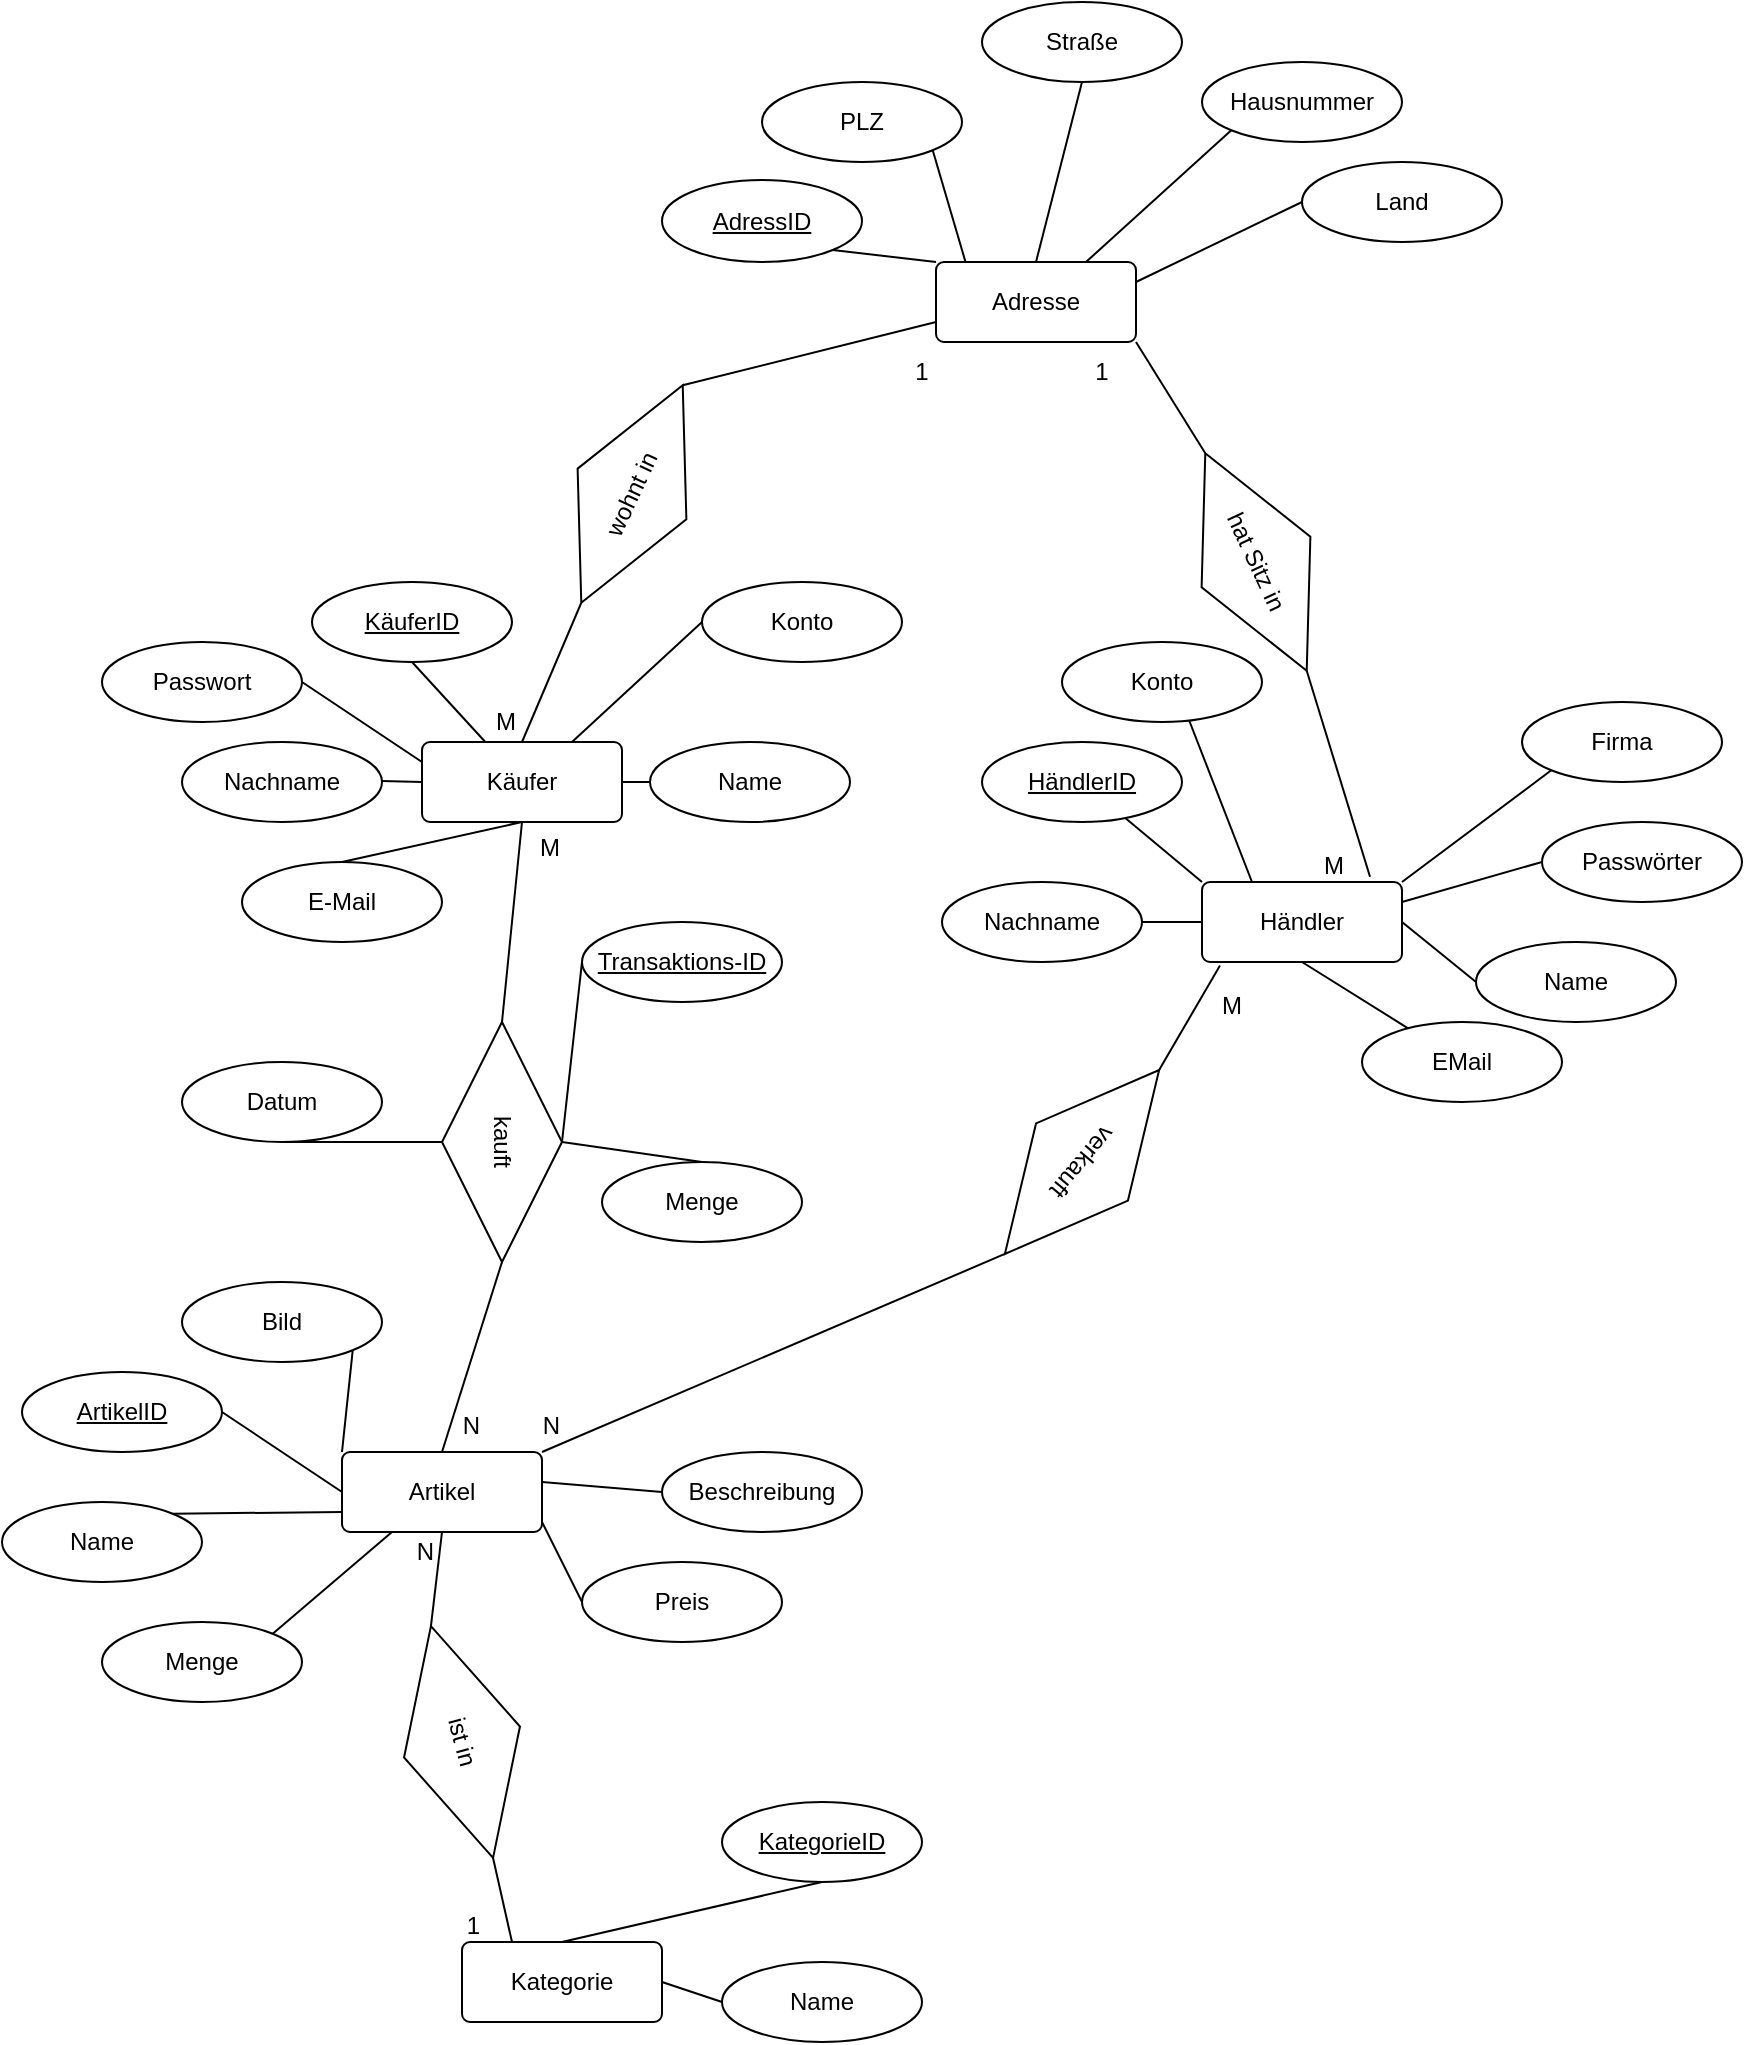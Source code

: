 <mxfile>
    <diagram id="0DJwSqygSDczp51aFfB6" name="Seite-1">
        <mxGraphModel dx="690" dy="2154" grid="1" gridSize="10" guides="1" tooltips="1" connect="1" arrows="1" fold="1" page="1" pageScale="1" pageWidth="827" pageHeight="1169" math="0" shadow="0">
            <root>
                <mxCell id="0"/>
                <mxCell id="1" parent="0"/>
                <mxCell id="Y4FF3pj_OtxqXjodN5GV-1" value="Händler" style="rounded=1;arcSize=10;whiteSpace=wrap;html=1;align=center;" parent="1" vertex="1">
                    <mxGeometry x="690" y="260" width="100" height="40" as="geometry"/>
                </mxCell>
                <mxCell id="Y4FF3pj_OtxqXjodN5GV-2" value="Käufer" style="rounded=1;arcSize=10;whiteSpace=wrap;html=1;align=center;" parent="1" vertex="1">
                    <mxGeometry x="300" y="190" width="100" height="40" as="geometry"/>
                </mxCell>
                <mxCell id="Y4FF3pj_OtxqXjodN5GV-4" value="Artikel" style="rounded=1;arcSize=10;whiteSpace=wrap;html=1;align=center;" parent="1" vertex="1">
                    <mxGeometry x="260" y="545" width="100" height="40" as="geometry"/>
                </mxCell>
                <mxCell id="Y4FF3pj_OtxqXjodN5GV-5" value="Kategorie" style="rounded=1;arcSize=10;whiteSpace=wrap;html=1;align=center;" parent="1" vertex="1">
                    <mxGeometry x="320" y="790" width="100" height="40" as="geometry"/>
                </mxCell>
                <mxCell id="Y4FF3pj_OtxqXjodN5GV-6" value="E-Mail" style="ellipse;whiteSpace=wrap;html=1;align=center;" parent="1" vertex="1">
                    <mxGeometry x="210" y="250" width="100" height="40" as="geometry"/>
                </mxCell>
                <mxCell id="Y4FF3pj_OtxqXjodN5GV-7" value="KäuferID" style="ellipse;whiteSpace=wrap;html=1;align=center;fontStyle=4;" parent="1" vertex="1">
                    <mxGeometry x="245" y="110" width="100" height="40" as="geometry"/>
                </mxCell>
                <mxCell id="Y4FF3pj_OtxqXjodN5GV-9" value="EMail" style="ellipse;whiteSpace=wrap;html=1;align=center;" parent="1" vertex="1">
                    <mxGeometry x="770" y="330" width="100" height="40" as="geometry"/>
                </mxCell>
                <mxCell id="Y4FF3pj_OtxqXjodN5GV-10" value="Name" style="ellipse;whiteSpace=wrap;html=1;align=center;" parent="1" vertex="1">
                    <mxGeometry x="414" y="190" width="100" height="40" as="geometry"/>
                </mxCell>
                <mxCell id="Y4FF3pj_OtxqXjodN5GV-11" value="Nachname" style="ellipse;whiteSpace=wrap;html=1;align=center;" parent="1" vertex="1">
                    <mxGeometry x="180" y="190" width="100" height="40" as="geometry"/>
                </mxCell>
                <mxCell id="Y4FF3pj_OtxqXjodN5GV-12" value="Firma&lt;span style=&quot;color: rgba(0, 0, 0, 0); font-family: monospace; font-size: 0px; text-align: start;&quot;&gt;%3CmxGraphModel%3E%3Croot%3E%3CmxCell%20id%3D%220%22%2F%3E%3CmxCell%20id%3D%221%22%20parent%3D%220%22%2F%3E%3CmxCell%20id%3D%222%22%20value%3D%22E-Mail%22%20style%3D%22ellipse%3BwhiteSpace%3Dwrap%3Bhtml%3D1%3Balign%3Dcenter%3B%22%20vertex%3D%221%22%20parent%3D%221%22%3E%3CmxGeometry%20x%3D%22300%22%20y%3D%22250%22%20width%3D%22100%22%20height%3D%2240%22%20as%3D%22geometry%22%2F%3E%3C%2FmxCell%3E%3C%2Froot%3E%3C%2FmxGraphModel%3E&lt;/span&gt;" style="ellipse;whiteSpace=wrap;html=1;align=center;" parent="1" vertex="1">
                    <mxGeometry x="850" y="170" width="100" height="40" as="geometry"/>
                </mxCell>
                <mxCell id="Y4FF3pj_OtxqXjodN5GV-16" value="Name" style="ellipse;whiteSpace=wrap;html=1;align=center;" parent="1" vertex="1">
                    <mxGeometry x="827" y="290" width="100" height="40" as="geometry"/>
                </mxCell>
                <mxCell id="Y4FF3pj_OtxqXjodN5GV-22" value="" style="endArrow=none;html=1;rounded=0;" parent="1" edge="1">
                    <mxGeometry relative="1" as="geometry">
                        <mxPoint x="280" y="209.5" as="sourcePoint"/>
                        <mxPoint x="300" y="210" as="targetPoint"/>
                    </mxGeometry>
                </mxCell>
                <mxCell id="Y4FF3pj_OtxqXjodN5GV-24" value="" style="endArrow=none;html=1;rounded=0;exitX=0;exitY=1;exitDx=0;exitDy=0;entryX=1;entryY=0;entryDx=0;entryDy=0;" parent="1" source="Y4FF3pj_OtxqXjodN5GV-12" target="Y4FF3pj_OtxqXjodN5GV-1" edge="1">
                    <mxGeometry relative="1" as="geometry">
                        <mxPoint x="290" y="219.5" as="sourcePoint"/>
                        <mxPoint x="310" y="220" as="targetPoint"/>
                    </mxGeometry>
                </mxCell>
                <mxCell id="Y4FF3pj_OtxqXjodN5GV-25" value="" style="endArrow=none;html=1;rounded=0;entryX=0.5;entryY=0;entryDx=0;entryDy=0;exitX=0.5;exitY=1;exitDx=0;exitDy=0;" parent="1" source="Y4FF3pj_OtxqXjodN5GV-2" target="Y4FF3pj_OtxqXjodN5GV-6" edge="1">
                    <mxGeometry relative="1" as="geometry">
                        <mxPoint x="300" y="229.5" as="sourcePoint"/>
                        <mxPoint x="320" y="230" as="targetPoint"/>
                    </mxGeometry>
                </mxCell>
                <mxCell id="Y4FF3pj_OtxqXjodN5GV-26" value="" style="endArrow=none;html=1;rounded=0;entryX=0;entryY=0.5;entryDx=0;entryDy=0;exitX=1;exitY=0.5;exitDx=0;exitDy=0;" parent="1" source="Y4FF3pj_OtxqXjodN5GV-2" target="Y4FF3pj_OtxqXjodN5GV-10" edge="1">
                    <mxGeometry relative="1" as="geometry">
                        <mxPoint x="310" y="239.5" as="sourcePoint"/>
                        <mxPoint x="330" y="240" as="targetPoint"/>
                    </mxGeometry>
                </mxCell>
                <mxCell id="Y4FF3pj_OtxqXjodN5GV-28" value="" style="endArrow=none;html=1;rounded=0;entryX=0.5;entryY=1;entryDx=0;entryDy=0;" parent="1" source="Y4FF3pj_OtxqXjodN5GV-2" target="Y4FF3pj_OtxqXjodN5GV-7" edge="1">
                    <mxGeometry relative="1" as="geometry">
                        <mxPoint x="330" y="259.5" as="sourcePoint"/>
                        <mxPoint x="350" y="260" as="targetPoint"/>
                    </mxGeometry>
                </mxCell>
                <mxCell id="Y4FF3pj_OtxqXjodN5GV-29" value="Nachname" style="ellipse;whiteSpace=wrap;html=1;align=center;" parent="1" vertex="1">
                    <mxGeometry x="560" y="260" width="100" height="40" as="geometry"/>
                </mxCell>
                <mxCell id="Y4FF3pj_OtxqXjodN5GV-30" value="HändlerID" style="ellipse;whiteSpace=wrap;html=1;align=center;fontStyle=4;" parent="1" vertex="1">
                    <mxGeometry x="580" y="190" width="100" height="40" as="geometry"/>
                </mxCell>
                <mxCell id="Y4FF3pj_OtxqXjodN5GV-31" value="" style="endArrow=none;html=1;rounded=0;entryX=0.84;entryY=-0.065;entryDx=0;entryDy=0;entryPerimeter=0;exitX=1;exitY=0.5;exitDx=0;exitDy=0;" parent="1" source="WvmJsTEnwhoAkDb0gAlH-23" target="Y4FF3pj_OtxqXjodN5GV-1" edge="1">
                    <mxGeometry relative="1" as="geometry">
                        <mxPoint x="730" y="110" as="sourcePoint"/>
                        <mxPoint x="800" y="270" as="targetPoint"/>
                    </mxGeometry>
                </mxCell>
                <mxCell id="Y4FF3pj_OtxqXjodN5GV-32" value="" style="endArrow=none;html=1;rounded=0;entryX=0;entryY=0;entryDx=0;entryDy=0;" parent="1" source="Y4FF3pj_OtxqXjodN5GV-30" target="Y4FF3pj_OtxqXjodN5GV-1" edge="1">
                    <mxGeometry relative="1" as="geometry">
                        <mxPoint x="884.645" y="224.142" as="sourcePoint"/>
                        <mxPoint x="810" y="280" as="targetPoint"/>
                    </mxGeometry>
                </mxCell>
                <mxCell id="Y4FF3pj_OtxqXjodN5GV-34" value="" style="endArrow=none;html=1;rounded=0;exitX=0;exitY=0.5;exitDx=0;exitDy=0;entryX=1;entryY=0.5;entryDx=0;entryDy=0;" parent="1" source="Y4FF3pj_OtxqXjodN5GV-16" target="Y4FF3pj_OtxqXjodN5GV-1" edge="1">
                    <mxGeometry relative="1" as="geometry">
                        <mxPoint x="894.645" y="234.142" as="sourcePoint"/>
                        <mxPoint x="820" y="290" as="targetPoint"/>
                    </mxGeometry>
                </mxCell>
                <mxCell id="Y4FF3pj_OtxqXjodN5GV-35" value="" style="endArrow=none;html=1;rounded=0;exitX=0.5;exitY=1;exitDx=0;exitDy=0;" parent="1" source="Y4FF3pj_OtxqXjodN5GV-1" target="Y4FF3pj_OtxqXjodN5GV-9" edge="1">
                    <mxGeometry relative="1" as="geometry">
                        <mxPoint x="904.645" y="244.142" as="sourcePoint"/>
                        <mxPoint x="830" y="300" as="targetPoint"/>
                    </mxGeometry>
                </mxCell>
                <mxCell id="Y4FF3pj_OtxqXjodN5GV-36" value="" style="endArrow=none;html=1;rounded=0;exitX=1;exitY=0.5;exitDx=0;exitDy=0;entryX=0;entryY=0.5;entryDx=0;entryDy=0;" parent="1" source="Y4FF3pj_OtxqXjodN5GV-29" target="Y4FF3pj_OtxqXjodN5GV-1" edge="1">
                    <mxGeometry relative="1" as="geometry">
                        <mxPoint x="914.645" y="254.142" as="sourcePoint"/>
                        <mxPoint x="840" y="310" as="targetPoint"/>
                    </mxGeometry>
                </mxCell>
                <mxCell id="Y4FF3pj_OtxqXjodN5GV-50" value="" style="endArrow=none;html=1;rounded=0;exitX=0.25;exitY=0;exitDx=0;exitDy=0;" parent="1" source="Y4FF3pj_OtxqXjodN5GV-1" edge="1">
                    <mxGeometry relative="1" as="geometry">
                        <mxPoint x="940" y="-90" as="sourcePoint"/>
                        <mxPoint x="680" y="170" as="targetPoint"/>
                    </mxGeometry>
                </mxCell>
                <mxCell id="Y4FF3pj_OtxqXjodN5GV-59" value="KategorieID" style="ellipse;whiteSpace=wrap;html=1;align=center;fontStyle=4;" parent="1" vertex="1">
                    <mxGeometry x="450" y="720" width="100" height="40" as="geometry"/>
                </mxCell>
                <mxCell id="Y4FF3pj_OtxqXjodN5GV-60" value="Name" style="ellipse;whiteSpace=wrap;html=1;align=center;" parent="1" vertex="1">
                    <mxGeometry x="450" y="800" width="100" height="40" as="geometry"/>
                </mxCell>
                <mxCell id="Y4FF3pj_OtxqXjodN5GV-61" value="ist in" style="shape=rhombus;perimeter=rhombusPerimeter;whiteSpace=wrap;html=1;align=center;rotation=75;" parent="1" vertex="1">
                    <mxGeometry x="260" y="660" width="120" height="60" as="geometry"/>
                </mxCell>
                <mxCell id="Y4FF3pj_OtxqXjodN5GV-62" value="" style="endArrow=none;html=1;rounded=0;entryX=1;entryY=0.5;entryDx=0;entryDy=0;exitX=0.25;exitY=0;exitDx=0;exitDy=0;" parent="1" source="Y4FF3pj_OtxqXjodN5GV-5" target="Y4FF3pj_OtxqXjodN5GV-61" edge="1">
                    <mxGeometry relative="1" as="geometry">
                        <mxPoint x="320" y="670" as="sourcePoint"/>
                        <mxPoint x="480" y="670" as="targetPoint"/>
                    </mxGeometry>
                </mxCell>
                <mxCell id="Y4FF3pj_OtxqXjodN5GV-63" value="1" style="resizable=0;html=1;align=right;verticalAlign=bottom;" parent="Y4FF3pj_OtxqXjodN5GV-62" connectable="0" vertex="1">
                    <mxGeometry x="1" relative="1" as="geometry">
                        <mxPoint x="-6" y="42" as="offset"/>
                    </mxGeometry>
                </mxCell>
                <mxCell id="Y4FF3pj_OtxqXjodN5GV-64" value="" style="endArrow=none;html=1;rounded=0;entryX=0;entryY=0.5;entryDx=0;entryDy=0;exitX=0.5;exitY=1;exitDx=0;exitDy=0;" parent="1" source="Y4FF3pj_OtxqXjodN5GV-4" target="Y4FF3pj_OtxqXjodN5GV-61" edge="1">
                    <mxGeometry relative="1" as="geometry">
                        <mxPoint x="320" y="700" as="sourcePoint"/>
                        <mxPoint x="480" y="700" as="targetPoint"/>
                    </mxGeometry>
                </mxCell>
                <mxCell id="Y4FF3pj_OtxqXjodN5GV-65" value="N" style="resizable=0;html=1;align=right;verticalAlign=bottom;" parent="Y4FF3pj_OtxqXjodN5GV-64" connectable="0" vertex="1">
                    <mxGeometry x="1" relative="1" as="geometry">
                        <mxPoint x="2" y="-29" as="offset"/>
                    </mxGeometry>
                </mxCell>
                <mxCell id="Y4FF3pj_OtxqXjodN5GV-66" value="" style="endArrow=none;html=1;rounded=0;entryX=0.5;entryY=1;entryDx=0;entryDy=0;exitX=0.5;exitY=0;exitDx=0;exitDy=0;" parent="1" source="Y4FF3pj_OtxqXjodN5GV-5" target="Y4FF3pj_OtxqXjodN5GV-59" edge="1">
                    <mxGeometry relative="1" as="geometry">
                        <mxPoint x="500" y="410" as="sourcePoint"/>
                        <mxPoint x="660" y="410" as="targetPoint"/>
                    </mxGeometry>
                </mxCell>
                <mxCell id="Y4FF3pj_OtxqXjodN5GV-67" value="" style="endArrow=none;html=1;rounded=0;exitX=1;exitY=0.5;exitDx=0;exitDy=0;entryX=0;entryY=0.5;entryDx=0;entryDy=0;" parent="1" source="Y4FF3pj_OtxqXjodN5GV-5" target="Y4FF3pj_OtxqXjodN5GV-60" edge="1">
                    <mxGeometry relative="1" as="geometry">
                        <mxPoint x="420" y="450" as="sourcePoint"/>
                        <mxPoint x="450" y="450" as="targetPoint"/>
                    </mxGeometry>
                </mxCell>
                <mxCell id="Y4FF3pj_OtxqXjodN5GV-69" value="ArtikelID" style="ellipse;whiteSpace=wrap;html=1;align=center;fontStyle=4;" parent="1" vertex="1">
                    <mxGeometry x="100" y="505" width="100" height="40" as="geometry"/>
                </mxCell>
                <mxCell id="Y4FF3pj_OtxqXjodN5GV-70" value="" style="endArrow=none;html=1;rounded=0;exitX=1;exitY=0.5;exitDx=0;exitDy=0;entryX=0;entryY=0.5;entryDx=0;entryDy=0;" parent="1" source="Y4FF3pj_OtxqXjodN5GV-69" target="Y4FF3pj_OtxqXjodN5GV-4" edge="1">
                    <mxGeometry relative="1" as="geometry">
                        <mxPoint x="550" y="400" as="sourcePoint"/>
                        <mxPoint x="710" y="400" as="targetPoint"/>
                    </mxGeometry>
                </mxCell>
                <mxCell id="Y4FF3pj_OtxqXjodN5GV-71" value="Preis&lt;span style=&quot;color: rgba(0, 0, 0, 0); font-family: monospace; font-size: 0px; text-align: start;&quot;&gt;%3CmxGraphModel%3E%3Croot%3E%3CmxCell%20id%3D%220%22%2F%3E%3CmxCell%20id%3D%221%22%20parent%3D%220%22%2F%3E%3CmxCell%20id%3D%222%22%20value%3D%22%22%20style%3D%22endArrow%3Dnone%3Bhtml%3D1%3Brounded%3D0%3BexitX%3D1%3BexitY%3D0.5%3BexitDx%3D0%3BexitDy%3D0%3B%22%20edge%3D%221%22%20parent%3D%221%22%3E%3CmxGeometry%20relative%3D%221%22%20as%3D%22geometry%22%3E%3CmxPoint%20x%3D%22400%22%20y%3D%22430%22%20as%3D%22sourcePoint%22%2F%3E%3CmxPoint%20x%3D%22430%22%20y%3D%22430%22%20as%3D%22targetPoint%22%2F%3E%3C%2FmxGeometry%3E%3C%2FmxCell%3E%3C%2Froot%3E%3C%2FmxGraphModel%3E&lt;/span&gt;" style="ellipse;whiteSpace=wrap;html=1;align=center;" parent="1" vertex="1">
                    <mxGeometry x="380" y="600" width="100" height="40" as="geometry"/>
                </mxCell>
                <mxCell id="Y4FF3pj_OtxqXjodN5GV-72" value="Bild" style="ellipse;whiteSpace=wrap;html=1;align=center;" parent="1" vertex="1">
                    <mxGeometry x="180" y="460" width="100" height="40" as="geometry"/>
                </mxCell>
                <mxCell id="Y4FF3pj_OtxqXjodN5GV-73" value="Beschreibung" style="ellipse;whiteSpace=wrap;html=1;align=center;" parent="1" vertex="1">
                    <mxGeometry x="420" y="545" width="100" height="40" as="geometry"/>
                </mxCell>
                <mxCell id="Y4FF3pj_OtxqXjodN5GV-78" value="" style="endArrow=none;html=1;rounded=0;exitX=0;exitY=0.5;exitDx=0;exitDy=0;" parent="1" source="Y4FF3pj_OtxqXjodN5GV-71" edge="1">
                    <mxGeometry relative="1" as="geometry">
                        <mxPoint x="210.0" y="575" as="sourcePoint"/>
                        <mxPoint x="360" y="580" as="targetPoint"/>
                    </mxGeometry>
                </mxCell>
                <mxCell id="Y4FF3pj_OtxqXjodN5GV-79" value="" style="endArrow=none;html=1;rounded=0;exitX=0;exitY=0;exitDx=0;exitDy=0;entryX=1;entryY=1;entryDx=0;entryDy=0;" parent="1" source="Y4FF3pj_OtxqXjodN5GV-4" target="Y4FF3pj_OtxqXjodN5GV-72" edge="1">
                    <mxGeometry relative="1" as="geometry">
                        <mxPoint x="390.0" y="590" as="sourcePoint"/>
                        <mxPoint x="370" y="575" as="targetPoint"/>
                    </mxGeometry>
                </mxCell>
                <mxCell id="Y4FF3pj_OtxqXjodN5GV-80" value="" style="endArrow=none;html=1;rounded=0;exitX=0;exitY=0.5;exitDx=0;exitDy=0;" parent="1" source="Y4FF3pj_OtxqXjodN5GV-73" edge="1">
                    <mxGeometry relative="1" as="geometry">
                        <mxPoint x="400.0" y="600" as="sourcePoint"/>
                        <mxPoint x="360" y="560" as="targetPoint"/>
                    </mxGeometry>
                </mxCell>
                <mxCell id="Y4FF3pj_OtxqXjodN5GV-81" value="kauft" style="shape=rhombus;perimeter=rhombusPerimeter;whiteSpace=wrap;html=1;align=center;rotation=90;" parent="1" vertex="1">
                    <mxGeometry x="280" y="360" width="120" height="60" as="geometry"/>
                </mxCell>
                <mxCell id="Y4FF3pj_OtxqXjodN5GV-85" value="" style="endArrow=none;html=1;rounded=0;exitX=0.5;exitY=0;exitDx=0;exitDy=0;entryX=1;entryY=0.5;entryDx=0;entryDy=0;" parent="1" source="Y4FF3pj_OtxqXjodN5GV-4" target="Y4FF3pj_OtxqXjodN5GV-81" edge="1">
                    <mxGeometry relative="1" as="geometry">
                        <mxPoint x="550" y="400" as="sourcePoint"/>
                        <mxPoint x="710" y="400" as="targetPoint"/>
                    </mxGeometry>
                </mxCell>
                <mxCell id="Y4FF3pj_OtxqXjodN5GV-86" value="N" style="resizable=0;html=1;align=right;verticalAlign=bottom;" parent="Y4FF3pj_OtxqXjodN5GV-85" connectable="0" vertex="1">
                    <mxGeometry x="1" relative="1" as="geometry">
                        <mxPoint x="-10" y="90" as="offset"/>
                    </mxGeometry>
                </mxCell>
                <mxCell id="Y4FF3pj_OtxqXjodN5GV-87" value="" style="endArrow=none;html=1;rounded=0;exitX=0.5;exitY=1;exitDx=0;exitDy=0;entryX=0;entryY=0.5;entryDx=0;entryDy=0;" parent="1" source="Y4FF3pj_OtxqXjodN5GV-2" target="Y4FF3pj_OtxqXjodN5GV-81" edge="1">
                    <mxGeometry relative="1" as="geometry">
                        <mxPoint x="320" y="555" as="sourcePoint"/>
                        <mxPoint x="359.386" y="459.261" as="targetPoint"/>
                    </mxGeometry>
                </mxCell>
                <mxCell id="Y4FF3pj_OtxqXjodN5GV-88" value="M" style="resizable=0;html=1;align=right;verticalAlign=bottom;" parent="Y4FF3pj_OtxqXjodN5GV-87" connectable="0" vertex="1">
                    <mxGeometry x="1" relative="1" as="geometry">
                        <mxPoint x="30" y="-79" as="offset"/>
                    </mxGeometry>
                </mxCell>
                <mxCell id="Y4FF3pj_OtxqXjodN5GV-91" value="verkauft" style="shape=rhombus;perimeter=rhombusPerimeter;whiteSpace=wrap;html=1;align=center;rotation=-230;direction=east;" parent="1" vertex="1">
                    <mxGeometry x="570" y="370" width="120" height="60" as="geometry"/>
                </mxCell>
                <mxCell id="Y4FF3pj_OtxqXjodN5GV-92" value="" style="endArrow=none;html=1;rounded=0;exitX=1;exitY=0;exitDx=0;exitDy=0;entryX=1;entryY=0.5;entryDx=0;entryDy=0;" parent="1" source="Y4FF3pj_OtxqXjodN5GV-4" target="Y4FF3pj_OtxqXjodN5GV-91" edge="1">
                    <mxGeometry relative="1" as="geometry">
                        <mxPoint x="320" y="555" as="sourcePoint"/>
                        <mxPoint x="350" y="460" as="targetPoint"/>
                    </mxGeometry>
                </mxCell>
                <mxCell id="Y4FF3pj_OtxqXjodN5GV-93" value="N" style="resizable=0;html=1;align=right;verticalAlign=bottom;" parent="Y4FF3pj_OtxqXjodN5GV-92" connectable="0" vertex="1">
                    <mxGeometry x="1" relative="1" as="geometry">
                        <mxPoint x="-222" y="94" as="offset"/>
                    </mxGeometry>
                </mxCell>
                <mxCell id="Y4FF3pj_OtxqXjodN5GV-94" value="" style="endArrow=none;html=1;rounded=0;exitX=0.09;exitY=1.043;exitDx=0;exitDy=0;entryX=0;entryY=0.5;entryDx=0;entryDy=0;exitPerimeter=0;" parent="1" source="Y4FF3pj_OtxqXjodN5GV-1" target="Y4FF3pj_OtxqXjodN5GV-91" edge="1">
                    <mxGeometry relative="1" as="geometry">
                        <mxPoint x="360" y="240" as="sourcePoint"/>
                        <mxPoint x="350" y="340" as="targetPoint"/>
                    </mxGeometry>
                </mxCell>
                <mxCell id="Y4FF3pj_OtxqXjodN5GV-95" value="M" style="resizable=0;html=1;align=right;verticalAlign=bottom;" parent="Y4FF3pj_OtxqXjodN5GV-94" connectable="0" vertex="1">
                    <mxGeometry x="1" relative="1" as="geometry">
                        <mxPoint x="42" y="-24" as="offset"/>
                    </mxGeometry>
                </mxCell>
                <mxCell id="Y4FF3pj_OtxqXjodN5GV-96" value="Transaktions-ID" style="ellipse;whiteSpace=wrap;html=1;align=center;fontStyle=4;" parent="1" vertex="1">
                    <mxGeometry x="380" y="280" width="100" height="40" as="geometry"/>
                </mxCell>
                <mxCell id="Y4FF3pj_OtxqXjodN5GV-97" value="" style="endArrow=none;html=1;rounded=0;exitX=0.5;exitY=0;exitDx=0;exitDy=0;entryX=0;entryY=0.5;entryDx=0;entryDy=0;" parent="1" source="Y4FF3pj_OtxqXjodN5GV-81" target="Y4FF3pj_OtxqXjodN5GV-96" edge="1">
                    <mxGeometry relative="1" as="geometry">
                        <mxPoint x="550" y="400" as="sourcePoint"/>
                        <mxPoint x="710" y="400" as="targetPoint"/>
                    </mxGeometry>
                </mxCell>
                <mxCell id="Y4FF3pj_OtxqXjodN5GV-99" value="Datum" style="ellipse;whiteSpace=wrap;html=1;align=center;" parent="1" vertex="1">
                    <mxGeometry x="180" y="350" width="100" height="40" as="geometry"/>
                </mxCell>
                <mxCell id="Y4FF3pj_OtxqXjodN5GV-100" value="Menge" style="ellipse;whiteSpace=wrap;html=1;align=center;" parent="1" vertex="1">
                    <mxGeometry x="390" y="400" width="100" height="40" as="geometry"/>
                </mxCell>
                <mxCell id="Y4FF3pj_OtxqXjodN5GV-101" value="" style="endArrow=none;html=1;rounded=0;entryX=0.5;entryY=0;entryDx=0;entryDy=0;exitX=0.5;exitY=0;exitDx=0;exitDy=0;" parent="1" source="Y4FF3pj_OtxqXjodN5GV-100" target="Y4FF3pj_OtxqXjodN5GV-81" edge="1">
                    <mxGeometry relative="1" as="geometry">
                        <mxPoint x="550" y="400" as="sourcePoint"/>
                        <mxPoint x="710" y="400" as="targetPoint"/>
                    </mxGeometry>
                </mxCell>
                <mxCell id="Y4FF3pj_OtxqXjodN5GV-102" value="" style="endArrow=none;html=1;rounded=0;exitX=0.5;exitY=1;exitDx=0;exitDy=0;entryX=0.5;entryY=1;entryDx=0;entryDy=0;" parent="1" source="Y4FF3pj_OtxqXjodN5GV-81" target="Y4FF3pj_OtxqXjodN5GV-99" edge="1">
                    <mxGeometry relative="1" as="geometry">
                        <mxPoint x="680.0" y="490" as="sourcePoint"/>
                        <mxPoint x="560" y="390" as="targetPoint"/>
                    </mxGeometry>
                </mxCell>
                <mxCell id="WvmJsTEnwhoAkDb0gAlH-2" value="Konto" style="ellipse;whiteSpace=wrap;html=1;align=center;" parent="1" vertex="1">
                    <mxGeometry x="620" y="140" width="100" height="40" as="geometry"/>
                </mxCell>
                <mxCell id="WvmJsTEnwhoAkDb0gAlH-3" value="Konto" style="ellipse;whiteSpace=wrap;html=1;align=center;" parent="1" vertex="1">
                    <mxGeometry x="440" y="110" width="100" height="40" as="geometry"/>
                </mxCell>
                <mxCell id="WvmJsTEnwhoAkDb0gAlH-4" value="Passwort" style="ellipse;whiteSpace=wrap;html=1;align=center;" parent="1" vertex="1">
                    <mxGeometry x="140" y="140" width="100" height="40" as="geometry"/>
                </mxCell>
                <mxCell id="WvmJsTEnwhoAkDb0gAlH-5" value="" style="endArrow=none;html=1;rounded=0;entryX=1;entryY=0.5;entryDx=0;entryDy=0;exitX=0;exitY=0.25;exitDx=0;exitDy=0;" parent="1" source="Y4FF3pj_OtxqXjodN5GV-2" target="WvmJsTEnwhoAkDb0gAlH-4" edge="1">
                    <mxGeometry width="50" height="50" relative="1" as="geometry">
                        <mxPoint x="250" y="210" as="sourcePoint"/>
                        <mxPoint x="300" y="160" as="targetPoint"/>
                    </mxGeometry>
                </mxCell>
                <mxCell id="WvmJsTEnwhoAkDb0gAlH-6" value="Passwörter" style="ellipse;whiteSpace=wrap;html=1;align=center;" parent="1" vertex="1">
                    <mxGeometry x="860" y="230" width="100" height="40" as="geometry"/>
                </mxCell>
                <mxCell id="WvmJsTEnwhoAkDb0gAlH-7" value="" style="endArrow=none;html=1;rounded=0;entryX=0;entryY=0.5;entryDx=0;entryDy=0;exitX=1;exitY=0.25;exitDx=0;exitDy=0;" parent="1" source="Y4FF3pj_OtxqXjodN5GV-1" target="WvmJsTEnwhoAkDb0gAlH-6" edge="1">
                    <mxGeometry width="50" height="50" relative="1" as="geometry">
                        <mxPoint x="810" y="290" as="sourcePoint"/>
                        <mxPoint x="860" y="240" as="targetPoint"/>
                    </mxGeometry>
                </mxCell>
                <mxCell id="WvmJsTEnwhoAkDb0gAlH-9" value="Name" style="ellipse;whiteSpace=wrap;html=1;align=center;" parent="1" vertex="1">
                    <mxGeometry x="90" y="570" width="100" height="40" as="geometry"/>
                </mxCell>
                <mxCell id="WvmJsTEnwhoAkDb0gAlH-10" value="Menge" style="ellipse;whiteSpace=wrap;html=1;align=center;" parent="1" vertex="1">
                    <mxGeometry x="140" y="630" width="100" height="40" as="geometry"/>
                </mxCell>
                <mxCell id="WvmJsTEnwhoAkDb0gAlH-11" value="" style="endArrow=none;html=1;rounded=0;entryX=0;entryY=0.75;entryDx=0;entryDy=0;exitX=1;exitY=0;exitDx=0;exitDy=0;" parent="1" source="WvmJsTEnwhoAkDb0gAlH-9" target="Y4FF3pj_OtxqXjodN5GV-4" edge="1">
                    <mxGeometry width="50" height="50" relative="1" as="geometry">
                        <mxPoint x="210" y="640" as="sourcePoint"/>
                        <mxPoint x="260" y="590" as="targetPoint"/>
                    </mxGeometry>
                </mxCell>
                <mxCell id="WvmJsTEnwhoAkDb0gAlH-12" value="" style="endArrow=none;html=1;rounded=0;entryX=0.25;entryY=1;entryDx=0;entryDy=0;exitX=1;exitY=0;exitDx=0;exitDy=0;" parent="1" source="WvmJsTEnwhoAkDb0gAlH-10" target="Y4FF3pj_OtxqXjodN5GV-4" edge="1">
                    <mxGeometry width="50" height="50" relative="1" as="geometry">
                        <mxPoint x="240" y="640" as="sourcePoint"/>
                        <mxPoint x="280" y="600" as="targetPoint"/>
                    </mxGeometry>
                </mxCell>
                <mxCell id="WvmJsTEnwhoAkDb0gAlH-13" value="Hausnummer" style="ellipse;whiteSpace=wrap;html=1;align=center;" parent="1" vertex="1">
                    <mxGeometry x="690" y="-150" width="100" height="40" as="geometry"/>
                </mxCell>
                <mxCell id="WvmJsTEnwhoAkDb0gAlH-14" value="Straße" style="ellipse;whiteSpace=wrap;html=1;align=center;" parent="1" vertex="1">
                    <mxGeometry x="580" y="-180" width="100" height="40" as="geometry"/>
                </mxCell>
                <mxCell id="WvmJsTEnwhoAkDb0gAlH-15" value="PLZ" style="ellipse;whiteSpace=wrap;html=1;align=center;" parent="1" vertex="1">
                    <mxGeometry x="470" y="-140" width="100" height="40" as="geometry"/>
                </mxCell>
                <mxCell id="WvmJsTEnwhoAkDb0gAlH-16" value="Land" style="ellipse;whiteSpace=wrap;html=1;align=center;" parent="1" vertex="1">
                    <mxGeometry x="740" y="-100" width="100" height="40" as="geometry"/>
                </mxCell>
                <mxCell id="WvmJsTEnwhoAkDb0gAlH-18" value="" style="endArrow=none;html=1;rounded=0;entryX=0.5;entryY=1;entryDx=0;entryDy=0;exitX=0.5;exitY=0;exitDx=0;exitDy=0;" parent="1" source="WvmJsTEnwhoAkDb0gAlH-22" target="WvmJsTEnwhoAkDb0gAlH-14" edge="1">
                    <mxGeometry width="50" height="50" relative="1" as="geometry">
                        <mxPoint x="607" y="-50" as="sourcePoint"/>
                        <mxPoint x="640" y="-120" as="targetPoint"/>
                    </mxGeometry>
                </mxCell>
                <mxCell id="WvmJsTEnwhoAkDb0gAlH-19" value="" style="endArrow=none;html=1;rounded=0;entryX=1;entryY=1;entryDx=0;entryDy=0;exitX=0.15;exitY=0.02;exitDx=0;exitDy=0;exitPerimeter=0;" parent="1" source="WvmJsTEnwhoAkDb0gAlH-22" target="WvmJsTEnwhoAkDb0gAlH-15" edge="1">
                    <mxGeometry width="50" height="50" relative="1" as="geometry">
                        <mxPoint x="571.645" y="-44.142" as="sourcePoint"/>
                        <mxPoint x="600" y="-100" as="targetPoint"/>
                    </mxGeometry>
                </mxCell>
                <mxCell id="WvmJsTEnwhoAkDb0gAlH-20" value="" style="endArrow=none;html=1;rounded=0;entryX=0;entryY=1;entryDx=0;entryDy=0;exitX=0.75;exitY=0;exitDx=0;exitDy=0;" parent="1" source="WvmJsTEnwhoAkDb0gAlH-22" target="WvmJsTEnwhoAkDb0gAlH-13" edge="1">
                    <mxGeometry width="50" height="50" relative="1" as="geometry">
                        <mxPoint x="642.355" y="-44.142" as="sourcePoint"/>
                        <mxPoint x="690" y="-90" as="targetPoint"/>
                    </mxGeometry>
                </mxCell>
                <mxCell id="WvmJsTEnwhoAkDb0gAlH-21" value="" style="endArrow=none;html=1;rounded=0;entryX=0;entryY=0.5;entryDx=0;entryDy=0;exitX=1;exitY=0.25;exitDx=0;exitDy=0;" parent="1" source="WvmJsTEnwhoAkDb0gAlH-22" target="WvmJsTEnwhoAkDb0gAlH-16" edge="1">
                    <mxGeometry width="50" height="50" relative="1" as="geometry">
                        <mxPoint x="657" y="-30" as="sourcePoint"/>
                        <mxPoint x="730" y="-60" as="targetPoint"/>
                    </mxGeometry>
                </mxCell>
                <mxCell id="WvmJsTEnwhoAkDb0gAlH-22" value="Adresse" style="rounded=1;arcSize=10;whiteSpace=wrap;html=1;align=center;" parent="1" vertex="1">
                    <mxGeometry x="557" y="-50" width="100" height="40" as="geometry"/>
                </mxCell>
                <mxCell id="WvmJsTEnwhoAkDb0gAlH-23" value="hat Sitz in" style="shape=rhombus;perimeter=rhombusPerimeter;whiteSpace=wrap;html=1;align=center;rotation=65;" parent="1" vertex="1">
                    <mxGeometry x="657" y="70" width="120" height="60" as="geometry"/>
                </mxCell>
                <mxCell id="WvmJsTEnwhoAkDb0gAlH-24" value="" style="endArrow=none;html=1;rounded=0;entryX=0;entryY=0.5;entryDx=0;entryDy=0;exitX=0.75;exitY=0;exitDx=0;exitDy=0;" parent="1" source="Y4FF3pj_OtxqXjodN5GV-2" target="WvmJsTEnwhoAkDb0gAlH-3" edge="1">
                    <mxGeometry width="50" height="50" relative="1" as="geometry">
                        <mxPoint x="350" y="180" as="sourcePoint"/>
                        <mxPoint x="400" y="130" as="targetPoint"/>
                    </mxGeometry>
                </mxCell>
                <mxCell id="WvmJsTEnwhoAkDb0gAlH-25" value="" style="endArrow=none;html=1;rounded=0;exitX=0.5;exitY=0;exitDx=0;exitDy=0;entryX=0;entryY=0.5;entryDx=0;entryDy=0;" parent="1" source="Y4FF3pj_OtxqXjodN5GV-2" target="WvmJsTEnwhoAkDb0gAlH-26" edge="1">
                    <mxGeometry width="50" height="50" relative="1" as="geometry">
                        <mxPoint x="350" y="100" as="sourcePoint"/>
                        <mxPoint x="380" y="120" as="targetPoint"/>
                    </mxGeometry>
                </mxCell>
                <mxCell id="WvmJsTEnwhoAkDb0gAlH-26" value="wohnt in" style="shape=rhombus;perimeter=rhombusPerimeter;whiteSpace=wrap;html=1;align=center;rotation=-65;" parent="1" vertex="1">
                    <mxGeometry x="345" y="36" width="120" height="60" as="geometry"/>
                </mxCell>
                <mxCell id="WvmJsTEnwhoAkDb0gAlH-27" value="" style="endArrow=none;html=1;rounded=0;entryX=0;entryY=0.75;entryDx=0;entryDy=0;exitX=1;exitY=0.5;exitDx=0;exitDy=0;" parent="1" source="WvmJsTEnwhoAkDb0gAlH-26" target="WvmJsTEnwhoAkDb0gAlH-22" edge="1">
                    <mxGeometry width="50" height="50" relative="1" as="geometry">
                        <mxPoint x="480" y="60" as="sourcePoint"/>
                        <mxPoint x="530" y="10" as="targetPoint"/>
                    </mxGeometry>
                </mxCell>
                <mxCell id="WvmJsTEnwhoAkDb0gAlH-28" value="" style="endArrow=none;html=1;rounded=0;entryX=0;entryY=0.5;entryDx=0;entryDy=0;exitX=1;exitY=1;exitDx=0;exitDy=0;" parent="1" source="WvmJsTEnwhoAkDb0gAlH-22" target="WvmJsTEnwhoAkDb0gAlH-23" edge="1">
                    <mxGeometry width="50" height="50" relative="1" as="geometry">
                        <mxPoint x="550" y="100" as="sourcePoint"/>
                        <mxPoint x="600" y="50" as="targetPoint"/>
                    </mxGeometry>
                </mxCell>
                <mxCell id="WvmJsTEnwhoAkDb0gAlH-29" value="M" style="resizable=0;html=1;align=right;verticalAlign=bottom;" parent="1" connectable="0" vertex="1">
                    <mxGeometry x="340.0" y="180.004" as="geometry">
                        <mxPoint x="7" y="8" as="offset"/>
                    </mxGeometry>
                </mxCell>
                <mxCell id="WvmJsTEnwhoAkDb0gAlH-32" value="M" style="resizable=0;html=1;align=right;verticalAlign=bottom;" parent="1" connectable="0" vertex="1">
                    <mxGeometry x="350.0" y="190.004" as="geometry">
                        <mxPoint x="411" y="70" as="offset"/>
                    </mxGeometry>
                </mxCell>
                <mxCell id="WvmJsTEnwhoAkDb0gAlH-33" value="1&lt;br&gt;" style="text;html=1;strokeColor=none;fillColor=none;align=center;verticalAlign=middle;whiteSpace=wrap;rounded=0;" parent="1" vertex="1">
                    <mxGeometry x="520" y="-10" width="60" height="30" as="geometry"/>
                </mxCell>
                <mxCell id="WvmJsTEnwhoAkDb0gAlH-34" value="1&lt;br&gt;" style="text;html=1;strokeColor=none;fillColor=none;align=center;verticalAlign=middle;whiteSpace=wrap;rounded=0;" parent="1" vertex="1">
                    <mxGeometry x="610" y="-10" width="60" height="30" as="geometry"/>
                </mxCell>
                <mxCell id="WvmJsTEnwhoAkDb0gAlH-35" value="&lt;u&gt;AdressID&lt;/u&gt;" style="ellipse;whiteSpace=wrap;html=1;align=center;" parent="1" vertex="1">
                    <mxGeometry x="420" y="-91" width="100" height="41" as="geometry"/>
                </mxCell>
                <mxCell id="WvmJsTEnwhoAkDb0gAlH-36" value="" style="endArrow=none;html=1;rounded=0;entryX=1;entryY=1;entryDx=0;entryDy=0;exitX=0;exitY=0;exitDx=0;exitDy=0;" parent="1" source="WvmJsTEnwhoAkDb0gAlH-22" target="WvmJsTEnwhoAkDb0gAlH-35" edge="1">
                    <mxGeometry width="50" height="50" relative="1" as="geometry">
                        <mxPoint x="522" y="-0.2" as="sourcePoint"/>
                        <mxPoint x="550" y="-51" as="targetPoint"/>
                    </mxGeometry>
                </mxCell>
            </root>
        </mxGraphModel>
    </diagram>
</mxfile>